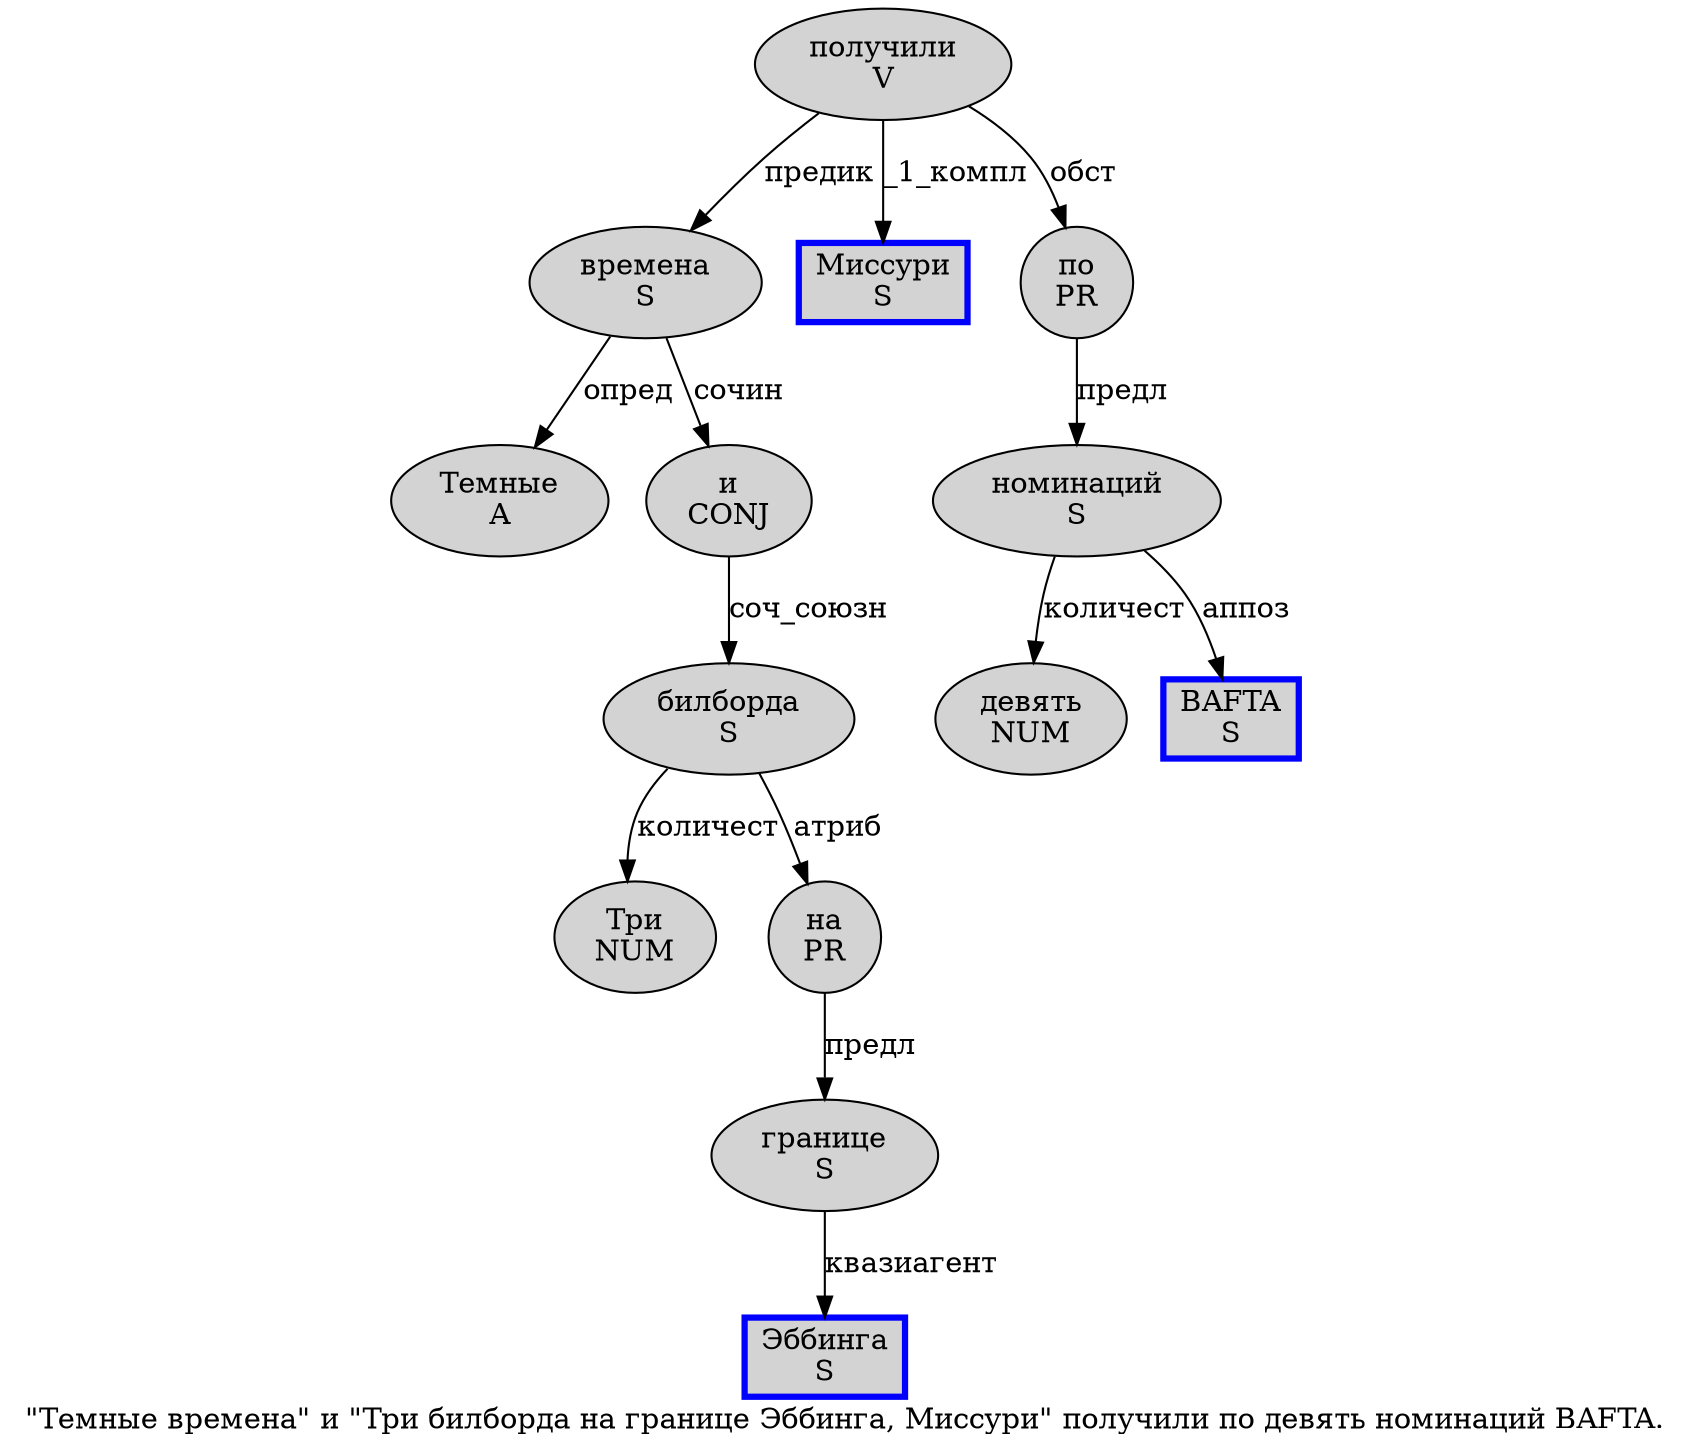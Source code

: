 digraph SENTENCE_558 {
	graph [label="\"Темные времена\" и \"Три билборда на границе Эббинга, Миссури\" получили по девять номинаций BAFTA."]
	node [style=filled]
		1 [label="Темные
A" color="" fillcolor=lightgray penwidth=1 shape=ellipse]
		2 [label="времена
S" color="" fillcolor=lightgray penwidth=1 shape=ellipse]
		4 [label="и
CONJ" color="" fillcolor=lightgray penwidth=1 shape=ellipse]
		6 [label="Три
NUM" color="" fillcolor=lightgray penwidth=1 shape=ellipse]
		7 [label="билборда
S" color="" fillcolor=lightgray penwidth=1 shape=ellipse]
		8 [label="на
PR" color="" fillcolor=lightgray penwidth=1 shape=ellipse]
		9 [label="границе
S" color="" fillcolor=lightgray penwidth=1 shape=ellipse]
		10 [label="Эббинга
S" color=blue fillcolor=lightgray penwidth=3 shape=box]
		12 [label="Миссури
S" color=blue fillcolor=lightgray penwidth=3 shape=box]
		14 [label="получили
V" color="" fillcolor=lightgray penwidth=1 shape=ellipse]
		15 [label="по
PR" color="" fillcolor=lightgray penwidth=1 shape=ellipse]
		16 [label="девять
NUM" color="" fillcolor=lightgray penwidth=1 shape=ellipse]
		17 [label="номинаций
S" color="" fillcolor=lightgray penwidth=1 shape=ellipse]
		18 [label="BAFTA
S" color=blue fillcolor=lightgray penwidth=3 shape=box]
			2 -> 1 [label="опред"]
			2 -> 4 [label="сочин"]
			17 -> 16 [label="количест"]
			17 -> 18 [label="аппоз"]
			15 -> 17 [label="предл"]
			4 -> 7 [label="соч_союзн"]
			14 -> 2 [label="предик"]
			14 -> 12 [label="_1_компл"]
			14 -> 15 [label="обст"]
			9 -> 10 [label="квазиагент"]
			7 -> 6 [label="количест"]
			7 -> 8 [label="атриб"]
			8 -> 9 [label="предл"]
}